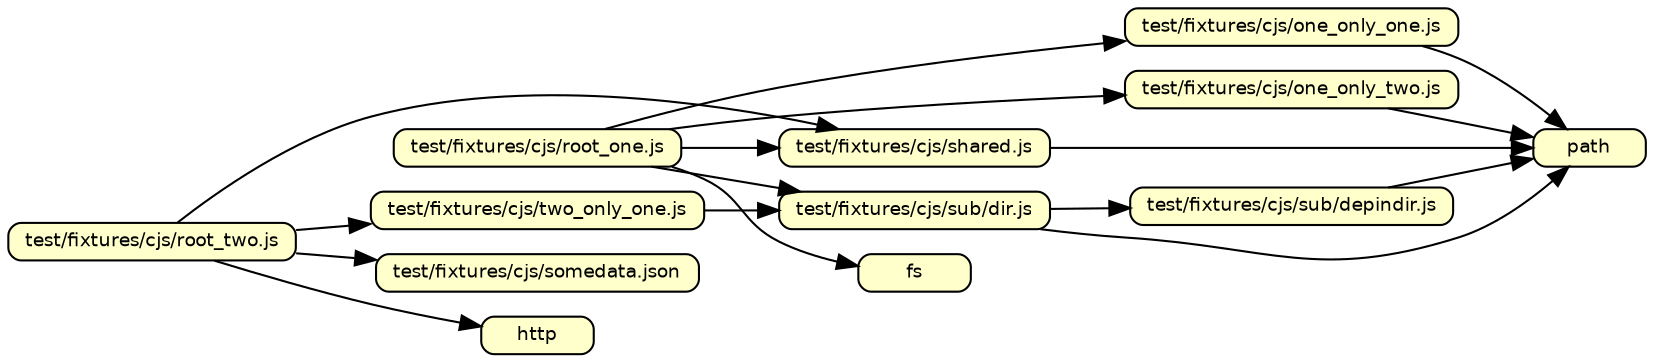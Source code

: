 digraph "dependency-cruiser output"{
    ordering=out
    rankdir=LR
    splines=true
    overlap=false
    nodesep=0.16
    node [shape=box style="rounded, filled" fillcolor="#ffffcc" height=0.2 fontname=Helvetica fontsize=9]
    edge [color=black arrowhead=normal fontname="Helvetica" fontsize="9"]

    "test/fixtures/cjs/one_only_one.js"
    "test/fixtures/cjs/one_only_two.js"
    "test/fixtures/cjs/root_one.js"
    "test/fixtures/cjs/root_two.js"
    "test/fixtures/cjs/shared.js"
    "test/fixtures/cjs/sub/depindir.js"
    "test/fixtures/cjs/sub/dir.js"
    "test/fixtures/cjs/two_only_one.js"
    "test/fixtures/cjs/one_only_one.js" -> {
        "path"
    }
    "test/fixtures/cjs/one_only_two.js" -> {
        "path"
    }
    "test/fixtures/cjs/root_one.js" -> {
        "test/fixtures/cjs/one_only_one.js"
        "test/fixtures/cjs/one_only_two.js"
        "test/fixtures/cjs/shared.js"
        "test/fixtures/cjs/sub/dir.js"
        "fs"
    }
    "test/fixtures/cjs/root_two.js" -> {
        "test/fixtures/cjs/shared.js"
        "test/fixtures/cjs/somedata.json"
        "test/fixtures/cjs/two_only_one.js"
        "http"
    }
    "test/fixtures/cjs/shared.js" -> {
        "path"
    }
    "test/fixtures/cjs/sub/depindir.js" -> {
        "path"
    }
    "test/fixtures/cjs/sub/dir.js" -> {
        "test/fixtures/cjs/sub/depindir.js"
        "path"
    }
    "test/fixtures/cjs/two_only_one.js" -> {
        "test/fixtures/cjs/sub/dir.js"
    }
}
